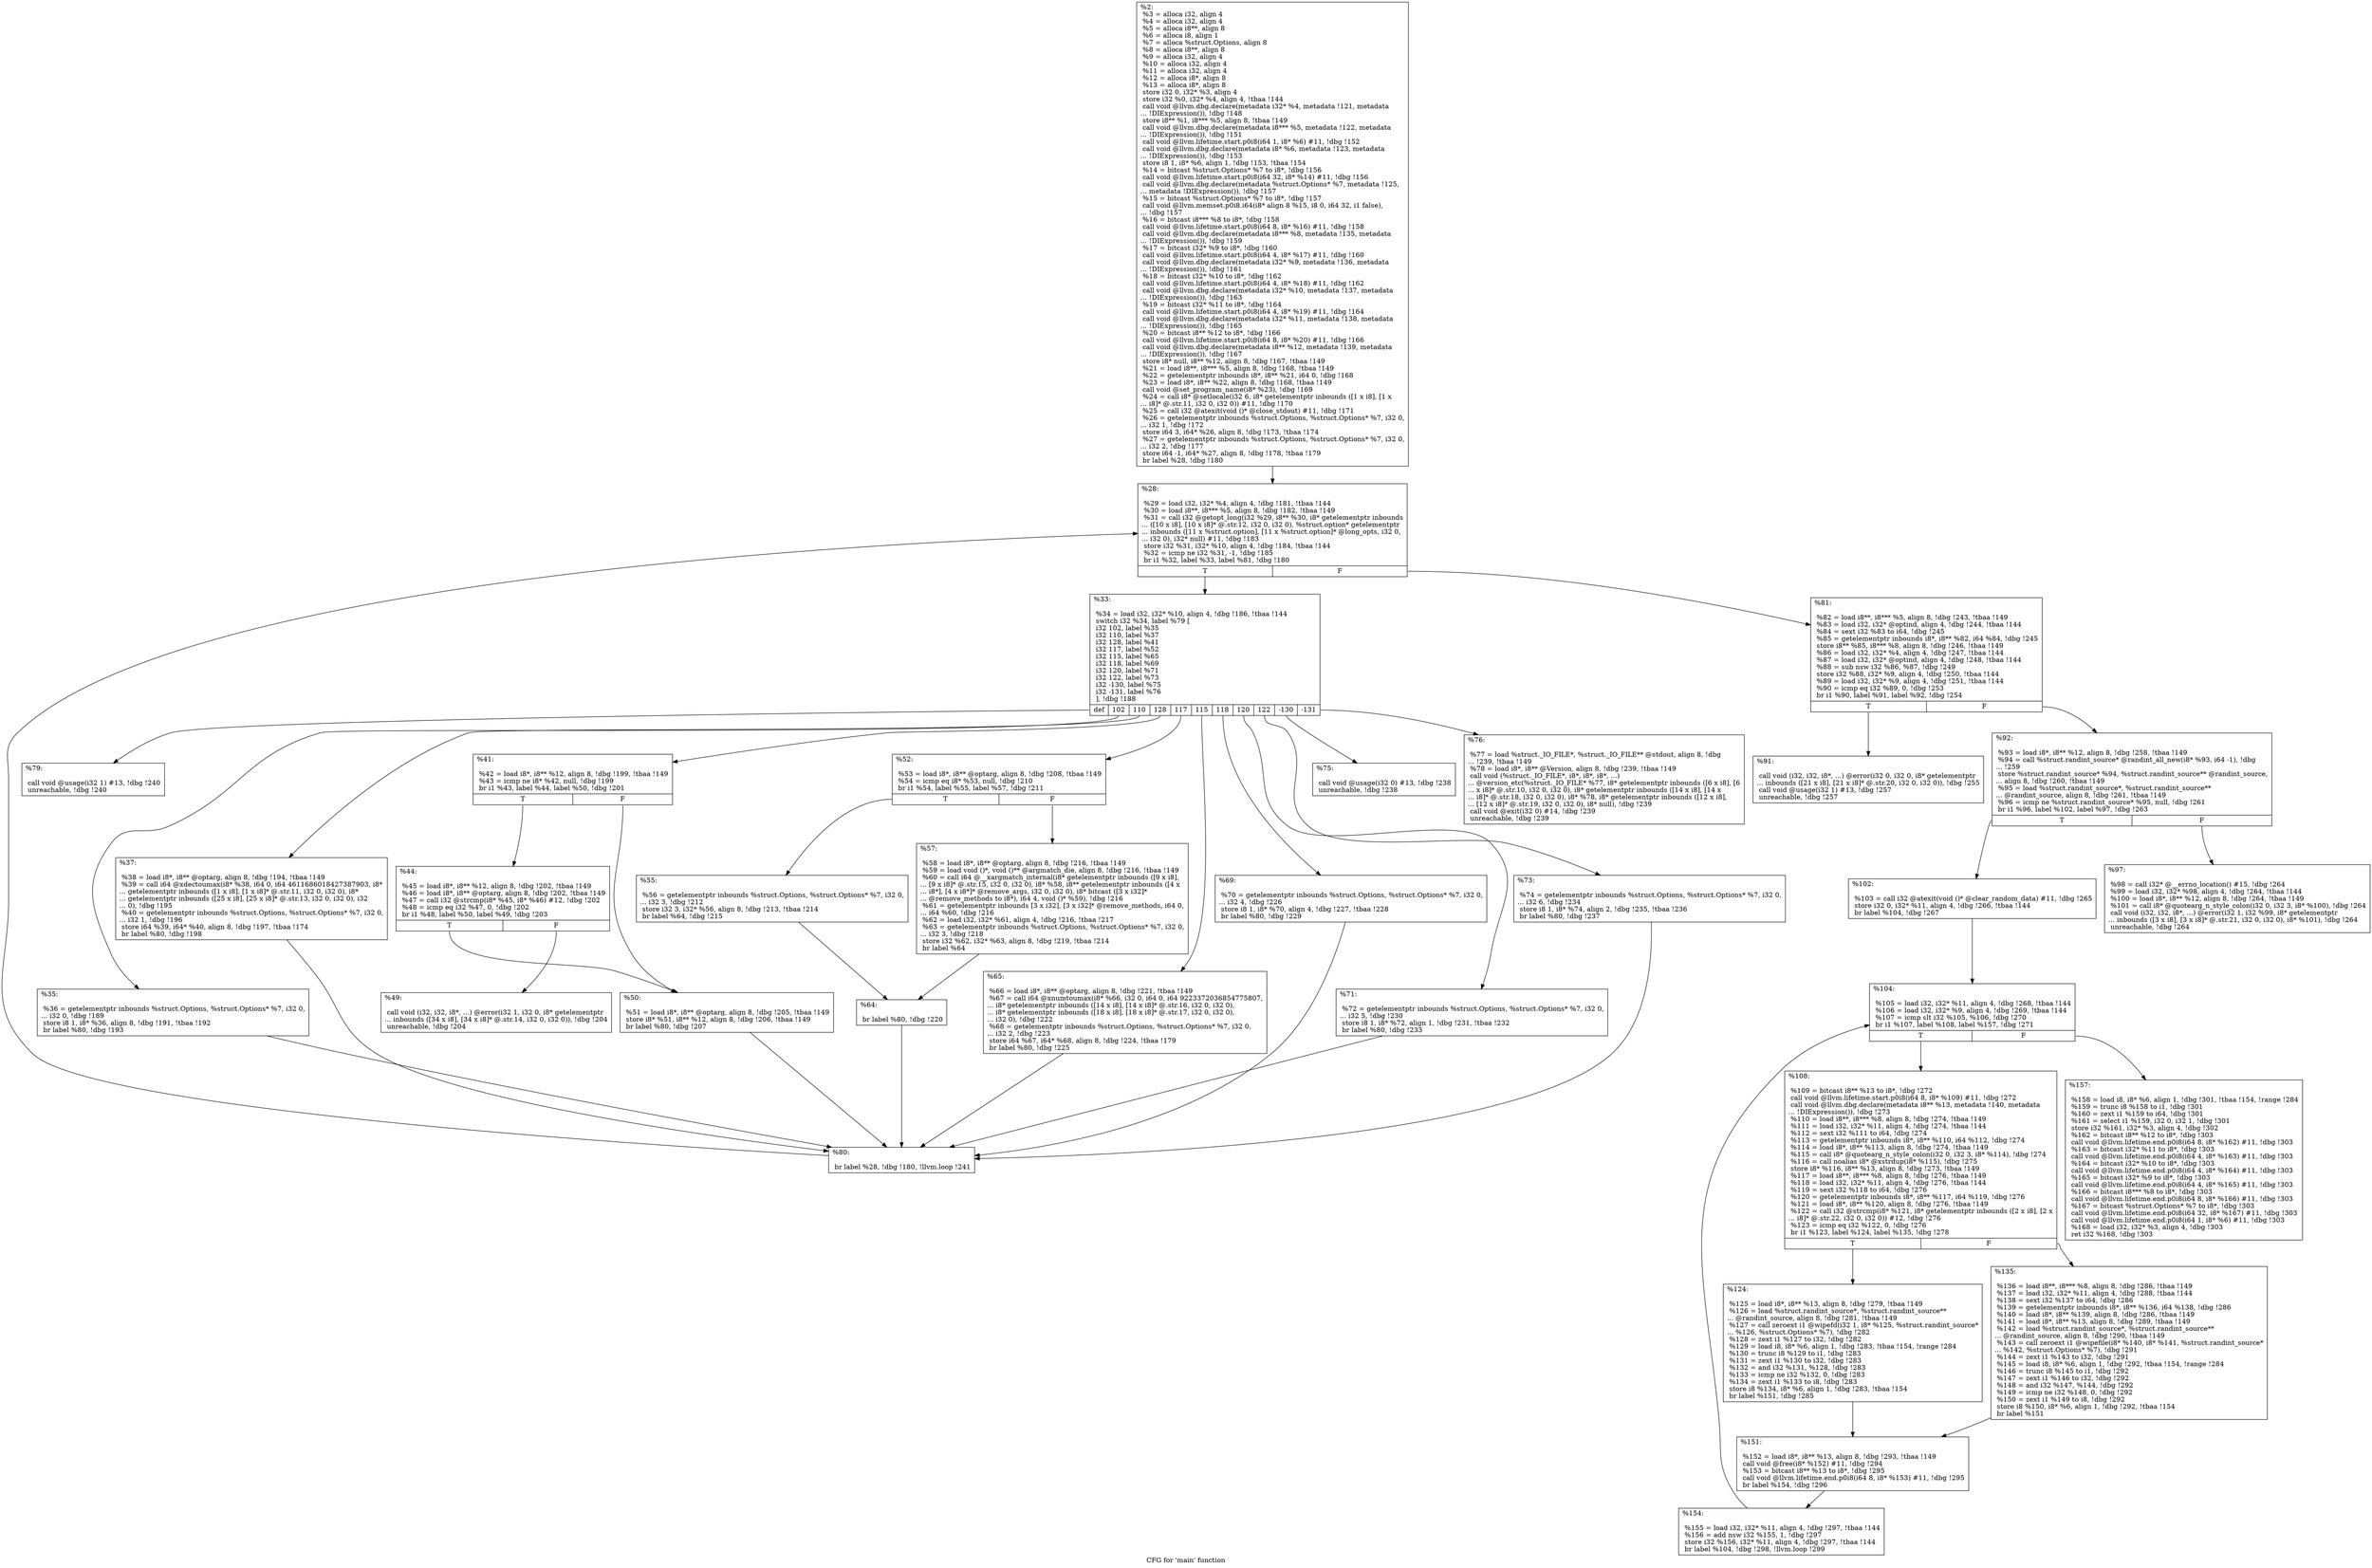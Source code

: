 digraph "CFG for 'main' function" {
	label="CFG for 'main' function";

	Node0x1c581c0 [shape=record,label="{%2:\l  %3 = alloca i32, align 4\l  %4 = alloca i32, align 4\l  %5 = alloca i8**, align 8\l  %6 = alloca i8, align 1\l  %7 = alloca %struct.Options, align 8\l  %8 = alloca i8**, align 8\l  %9 = alloca i32, align 4\l  %10 = alloca i32, align 4\l  %11 = alloca i32, align 4\l  %12 = alloca i8*, align 8\l  %13 = alloca i8*, align 8\l  store i32 0, i32* %3, align 4\l  store i32 %0, i32* %4, align 4, !tbaa !144\l  call void @llvm.dbg.declare(metadata i32* %4, metadata !121, metadata\l... !DIExpression()), !dbg !148\l  store i8** %1, i8*** %5, align 8, !tbaa !149\l  call void @llvm.dbg.declare(metadata i8*** %5, metadata !122, metadata\l... !DIExpression()), !dbg !151\l  call void @llvm.lifetime.start.p0i8(i64 1, i8* %6) #11, !dbg !152\l  call void @llvm.dbg.declare(metadata i8* %6, metadata !123, metadata\l... !DIExpression()), !dbg !153\l  store i8 1, i8* %6, align 1, !dbg !153, !tbaa !154\l  %14 = bitcast %struct.Options* %7 to i8*, !dbg !156\l  call void @llvm.lifetime.start.p0i8(i64 32, i8* %14) #11, !dbg !156\l  call void @llvm.dbg.declare(metadata %struct.Options* %7, metadata !125,\l... metadata !DIExpression()), !dbg !157\l  %15 = bitcast %struct.Options* %7 to i8*, !dbg !157\l  call void @llvm.memset.p0i8.i64(i8* align 8 %15, i8 0, i64 32, i1 false),\l... !dbg !157\l  %16 = bitcast i8*** %8 to i8*, !dbg !158\l  call void @llvm.lifetime.start.p0i8(i64 8, i8* %16) #11, !dbg !158\l  call void @llvm.dbg.declare(metadata i8*** %8, metadata !135, metadata\l... !DIExpression()), !dbg !159\l  %17 = bitcast i32* %9 to i8*, !dbg !160\l  call void @llvm.lifetime.start.p0i8(i64 4, i8* %17) #11, !dbg !160\l  call void @llvm.dbg.declare(metadata i32* %9, metadata !136, metadata\l... !DIExpression()), !dbg !161\l  %18 = bitcast i32* %10 to i8*, !dbg !162\l  call void @llvm.lifetime.start.p0i8(i64 4, i8* %18) #11, !dbg !162\l  call void @llvm.dbg.declare(metadata i32* %10, metadata !137, metadata\l... !DIExpression()), !dbg !163\l  %19 = bitcast i32* %11 to i8*, !dbg !164\l  call void @llvm.lifetime.start.p0i8(i64 4, i8* %19) #11, !dbg !164\l  call void @llvm.dbg.declare(metadata i32* %11, metadata !138, metadata\l... !DIExpression()), !dbg !165\l  %20 = bitcast i8** %12 to i8*, !dbg !166\l  call void @llvm.lifetime.start.p0i8(i64 8, i8* %20) #11, !dbg !166\l  call void @llvm.dbg.declare(metadata i8** %12, metadata !139, metadata\l... !DIExpression()), !dbg !167\l  store i8* null, i8** %12, align 8, !dbg !167, !tbaa !149\l  %21 = load i8**, i8*** %5, align 8, !dbg !168, !tbaa !149\l  %22 = getelementptr inbounds i8*, i8** %21, i64 0, !dbg !168\l  %23 = load i8*, i8** %22, align 8, !dbg !168, !tbaa !149\l  call void @set_program_name(i8* %23), !dbg !169\l  %24 = call i8* @setlocale(i32 6, i8* getelementptr inbounds ([1 x i8], [1 x\l... i8]* @.str.11, i32 0, i32 0)) #11, !dbg !170\l  %25 = call i32 @atexit(void ()* @close_stdout) #11, !dbg !171\l  %26 = getelementptr inbounds %struct.Options, %struct.Options* %7, i32 0,\l... i32 1, !dbg !172\l  store i64 3, i64* %26, align 8, !dbg !173, !tbaa !174\l  %27 = getelementptr inbounds %struct.Options, %struct.Options* %7, i32 0,\l... i32 2, !dbg !177\l  store i64 -1, i64* %27, align 8, !dbg !178, !tbaa !179\l  br label %28, !dbg !180\l}"];
	Node0x1c581c0 -> Node0x1c58320;
	Node0x1c58320 [shape=record,label="{%28:\l\l  %29 = load i32, i32* %4, align 4, !dbg !181, !tbaa !144\l  %30 = load i8**, i8*** %5, align 8, !dbg !182, !tbaa !149\l  %31 = call i32 @getopt_long(i32 %29, i8** %30, i8* getelementptr inbounds\l... ([10 x i8], [10 x i8]* @.str.12, i32 0, i32 0), %struct.option* getelementptr\l... inbounds ([11 x %struct.option], [11 x %struct.option]* @long_opts, i32 0,\l... i32 0), i32* null) #11, !dbg !183\l  store i32 %31, i32* %10, align 4, !dbg !184, !tbaa !144\l  %32 = icmp ne i32 %31, -1, !dbg !185\l  br i1 %32, label %33, label %81, !dbg !180\l|{<s0>T|<s1>F}}"];
	Node0x1c58320:s0 -> Node0x1c58370;
	Node0x1c58320:s1 -> Node0x1c58960;
	Node0x1c58370 [shape=record,label="{%33:\l\l  %34 = load i32, i32* %10, align 4, !dbg !186, !tbaa !144\l  switch i32 %34, label %79 [\l    i32 102, label %35\l    i32 110, label %37\l    i32 128, label %41\l    i32 117, label %52\l    i32 115, label %65\l    i32 118, label %69\l    i32 120, label %71\l    i32 122, label %73\l    i32 -130, label %75\l    i32 -131, label %76\l  ], !dbg !188\l|{<s0>def|<s1>102|<s2>110|<s3>128|<s4>117|<s5>115|<s6>118|<s7>120|<s8>122|<s9>-130|<s10>-131}}"];
	Node0x1c58370:s0 -> Node0x1c588c0;
	Node0x1c58370:s1 -> Node0x1c583c0;
	Node0x1c58370:s2 -> Node0x1c58410;
	Node0x1c58370:s3 -> Node0x1c58460;
	Node0x1c58370:s4 -> Node0x1c585a0;
	Node0x1c58370:s5 -> Node0x1c586e0;
	Node0x1c58370:s6 -> Node0x1c58730;
	Node0x1c58370:s7 -> Node0x1c58780;
	Node0x1c58370:s8 -> Node0x1c587d0;
	Node0x1c58370:s9 -> Node0x1c58820;
	Node0x1c58370:s10 -> Node0x1c58870;
	Node0x1c583c0 [shape=record,label="{%35:\l\l  %36 = getelementptr inbounds %struct.Options, %struct.Options* %7, i32 0,\l... i32 0, !dbg !189\l  store i8 1, i8* %36, align 8, !dbg !191, !tbaa !192\l  br label %80, !dbg !193\l}"];
	Node0x1c583c0 -> Node0x1c58910;
	Node0x1c58410 [shape=record,label="{%37:\l\l  %38 = load i8*, i8** @optarg, align 8, !dbg !194, !tbaa !149\l  %39 = call i64 @xdectoumax(i8* %38, i64 0, i64 4611686018427387903, i8*\l... getelementptr inbounds ([1 x i8], [1 x i8]* @.str.11, i32 0, i32 0), i8*\l... getelementptr inbounds ([25 x i8], [25 x i8]* @.str.13, i32 0, i32 0), i32\l... 0), !dbg !195\l  %40 = getelementptr inbounds %struct.Options, %struct.Options* %7, i32 0,\l... i32 1, !dbg !196\l  store i64 %39, i64* %40, align 8, !dbg !197, !tbaa !174\l  br label %80, !dbg !198\l}"];
	Node0x1c58410 -> Node0x1c58910;
	Node0x1c58460 [shape=record,label="{%41:\l\l  %42 = load i8*, i8** %12, align 8, !dbg !199, !tbaa !149\l  %43 = icmp ne i8* %42, null, !dbg !199\l  br i1 %43, label %44, label %50, !dbg !201\l|{<s0>T|<s1>F}}"];
	Node0x1c58460:s0 -> Node0x1c584b0;
	Node0x1c58460:s1 -> Node0x1c58550;
	Node0x1c584b0 [shape=record,label="{%44:\l\l  %45 = load i8*, i8** %12, align 8, !dbg !202, !tbaa !149\l  %46 = load i8*, i8** @optarg, align 8, !dbg !202, !tbaa !149\l  %47 = call i32 @strcmp(i8* %45, i8* %46) #12, !dbg !202\l  %48 = icmp eq i32 %47, 0, !dbg !202\l  br i1 %48, label %50, label %49, !dbg !203\l|{<s0>T|<s1>F}}"];
	Node0x1c584b0:s0 -> Node0x1c58550;
	Node0x1c584b0:s1 -> Node0x1c58500;
	Node0x1c58500 [shape=record,label="{%49:\l\l  call void (i32, i32, i8*, ...) @error(i32 1, i32 0, i8* getelementptr\l... inbounds ([34 x i8], [34 x i8]* @.str.14, i32 0, i32 0)), !dbg !204\l  unreachable, !dbg !204\l}"];
	Node0x1c58550 [shape=record,label="{%50:\l\l  %51 = load i8*, i8** @optarg, align 8, !dbg !205, !tbaa !149\l  store i8* %51, i8** %12, align 8, !dbg !206, !tbaa !149\l  br label %80, !dbg !207\l}"];
	Node0x1c58550 -> Node0x1c58910;
	Node0x1c585a0 [shape=record,label="{%52:\l\l  %53 = load i8*, i8** @optarg, align 8, !dbg !208, !tbaa !149\l  %54 = icmp eq i8* %53, null, !dbg !210\l  br i1 %54, label %55, label %57, !dbg !211\l|{<s0>T|<s1>F}}"];
	Node0x1c585a0:s0 -> Node0x1c585f0;
	Node0x1c585a0:s1 -> Node0x1c58640;
	Node0x1c585f0 [shape=record,label="{%55:\l\l  %56 = getelementptr inbounds %struct.Options, %struct.Options* %7, i32 0,\l... i32 3, !dbg !212\l  store i32 3, i32* %56, align 8, !dbg !213, !tbaa !214\l  br label %64, !dbg !215\l}"];
	Node0x1c585f0 -> Node0x1c58690;
	Node0x1c58640 [shape=record,label="{%57:\l\l  %58 = load i8*, i8** @optarg, align 8, !dbg !216, !tbaa !149\l  %59 = load void ()*, void ()** @argmatch_die, align 8, !dbg !216, !tbaa !149\l  %60 = call i64 @__xargmatch_internal(i8* getelementptr inbounds ([9 x i8],\l... [9 x i8]* @.str.15, i32 0, i32 0), i8* %58, i8** getelementptr inbounds ([4 x\l... i8*], [4 x i8*]* @remove_args, i32 0, i32 0), i8* bitcast ([3 x i32]*\l... @remove_methods to i8*), i64 4, void ()* %59), !dbg !216\l  %61 = getelementptr inbounds [3 x i32], [3 x i32]* @remove_methods, i64 0,\l... i64 %60, !dbg !216\l  %62 = load i32, i32* %61, align 4, !dbg !216, !tbaa !217\l  %63 = getelementptr inbounds %struct.Options, %struct.Options* %7, i32 0,\l... i32 3, !dbg !218\l  store i32 %62, i32* %63, align 8, !dbg !219, !tbaa !214\l  br label %64\l}"];
	Node0x1c58640 -> Node0x1c58690;
	Node0x1c58690 [shape=record,label="{%64:\l\l  br label %80, !dbg !220\l}"];
	Node0x1c58690 -> Node0x1c58910;
	Node0x1c586e0 [shape=record,label="{%65:\l\l  %66 = load i8*, i8** @optarg, align 8, !dbg !221, !tbaa !149\l  %67 = call i64 @xnumtoumax(i8* %66, i32 0, i64 0, i64 9223372036854775807,\l... i8* getelementptr inbounds ([14 x i8], [14 x i8]* @.str.16, i32 0, i32 0),\l... i8* getelementptr inbounds ([18 x i8], [18 x i8]* @.str.17, i32 0, i32 0),\l... i32 0), !dbg !222\l  %68 = getelementptr inbounds %struct.Options, %struct.Options* %7, i32 0,\l... i32 2, !dbg !223\l  store i64 %67, i64* %68, align 8, !dbg !224, !tbaa !179\l  br label %80, !dbg !225\l}"];
	Node0x1c586e0 -> Node0x1c58910;
	Node0x1c58730 [shape=record,label="{%69:\l\l  %70 = getelementptr inbounds %struct.Options, %struct.Options* %7, i32 0,\l... i32 4, !dbg !226\l  store i8 1, i8* %70, align 4, !dbg !227, !tbaa !228\l  br label %80, !dbg !229\l}"];
	Node0x1c58730 -> Node0x1c58910;
	Node0x1c58780 [shape=record,label="{%71:\l\l  %72 = getelementptr inbounds %struct.Options, %struct.Options* %7, i32 0,\l... i32 5, !dbg !230\l  store i8 1, i8* %72, align 1, !dbg !231, !tbaa !232\l  br label %80, !dbg !233\l}"];
	Node0x1c58780 -> Node0x1c58910;
	Node0x1c587d0 [shape=record,label="{%73:\l\l  %74 = getelementptr inbounds %struct.Options, %struct.Options* %7, i32 0,\l... i32 6, !dbg !234\l  store i8 1, i8* %74, align 2, !dbg !235, !tbaa !236\l  br label %80, !dbg !237\l}"];
	Node0x1c587d0 -> Node0x1c58910;
	Node0x1c58820 [shape=record,label="{%75:\l\l  call void @usage(i32 0) #13, !dbg !238\l  unreachable, !dbg !238\l}"];
	Node0x1c58870 [shape=record,label="{%76:\l\l  %77 = load %struct._IO_FILE*, %struct._IO_FILE** @stdout, align 8, !dbg\l... !239, !tbaa !149\l  %78 = load i8*, i8** @Version, align 8, !dbg !239, !tbaa !149\l  call void (%struct._IO_FILE*, i8*, i8*, i8*, ...)\l... @version_etc(%struct._IO_FILE* %77, i8* getelementptr inbounds ([6 x i8], [6\l... x i8]* @.str.10, i32 0, i32 0), i8* getelementptr inbounds ([14 x i8], [14 x\l... i8]* @.str.18, i32 0, i32 0), i8* %78, i8* getelementptr inbounds ([12 x i8],\l... [12 x i8]* @.str.19, i32 0, i32 0), i8* null), !dbg !239\l  call void @exit(i32 0) #14, !dbg !239\l  unreachable, !dbg !239\l}"];
	Node0x1c588c0 [shape=record,label="{%79:\l\l  call void @usage(i32 1) #13, !dbg !240\l  unreachable, !dbg !240\l}"];
	Node0x1c58910 [shape=record,label="{%80:\l\l  br label %28, !dbg !180, !llvm.loop !241\l}"];
	Node0x1c58910 -> Node0x1c58320;
	Node0x1c58960 [shape=record,label="{%81:\l\l  %82 = load i8**, i8*** %5, align 8, !dbg !243, !tbaa !149\l  %83 = load i32, i32* @optind, align 4, !dbg !244, !tbaa !144\l  %84 = sext i32 %83 to i64, !dbg !245\l  %85 = getelementptr inbounds i8*, i8** %82, i64 %84, !dbg !245\l  store i8** %85, i8*** %8, align 8, !dbg !246, !tbaa !149\l  %86 = load i32, i32* %4, align 4, !dbg !247, !tbaa !144\l  %87 = load i32, i32* @optind, align 4, !dbg !248, !tbaa !144\l  %88 = sub nsw i32 %86, %87, !dbg !249\l  store i32 %88, i32* %9, align 4, !dbg !250, !tbaa !144\l  %89 = load i32, i32* %9, align 4, !dbg !251, !tbaa !144\l  %90 = icmp eq i32 %89, 0, !dbg !253\l  br i1 %90, label %91, label %92, !dbg !254\l|{<s0>T|<s1>F}}"];
	Node0x1c58960:s0 -> Node0x1c589b0;
	Node0x1c58960:s1 -> Node0x1c58a00;
	Node0x1c589b0 [shape=record,label="{%91:\l\l  call void (i32, i32, i8*, ...) @error(i32 0, i32 0, i8* getelementptr\l... inbounds ([21 x i8], [21 x i8]* @.str.20, i32 0, i32 0)), !dbg !255\l  call void @usage(i32 1) #13, !dbg !257\l  unreachable, !dbg !257\l}"];
	Node0x1c58a00 [shape=record,label="{%92:\l\l  %93 = load i8*, i8** %12, align 8, !dbg !258, !tbaa !149\l  %94 = call %struct.randint_source* @randint_all_new(i8* %93, i64 -1), !dbg\l... !259\l  store %struct.randint_source* %94, %struct.randint_source** @randint_source,\l... align 8, !dbg !260, !tbaa !149\l  %95 = load %struct.randint_source*, %struct.randint_source**\l... @randint_source, align 8, !dbg !261, !tbaa !149\l  %96 = icmp ne %struct.randint_source* %95, null, !dbg !261\l  br i1 %96, label %102, label %97, !dbg !263\l|{<s0>T|<s1>F}}"];
	Node0x1c58a00:s0 -> Node0x1c58aa0;
	Node0x1c58a00:s1 -> Node0x1c58a50;
	Node0x1c58a50 [shape=record,label="{%97:\l\l  %98 = call i32* @__errno_location() #15, !dbg !264\l  %99 = load i32, i32* %98, align 4, !dbg !264, !tbaa !144\l  %100 = load i8*, i8** %12, align 8, !dbg !264, !tbaa !149\l  %101 = call i8* @quotearg_n_style_colon(i32 0, i32 3, i8* %100), !dbg !264\l  call void (i32, i32, i8*, ...) @error(i32 1, i32 %99, i8* getelementptr\l... inbounds ([3 x i8], [3 x i8]* @.str.21, i32 0, i32 0), i8* %101), !dbg !264\l  unreachable, !dbg !264\l}"];
	Node0x1c58aa0 [shape=record,label="{%102:\l\l  %103 = call i32 @atexit(void ()* @clear_random_data) #11, !dbg !265\l  store i32 0, i32* %11, align 4, !dbg !266, !tbaa !144\l  br label %104, !dbg !267\l}"];
	Node0x1c58aa0 -> Node0x1c58af0;
	Node0x1c58af0 [shape=record,label="{%104:\l\l  %105 = load i32, i32* %11, align 4, !dbg !268, !tbaa !144\l  %106 = load i32, i32* %9, align 4, !dbg !269, !tbaa !144\l  %107 = icmp slt i32 %105, %106, !dbg !270\l  br i1 %107, label %108, label %157, !dbg !271\l|{<s0>T|<s1>F}}"];
	Node0x1c58af0:s0 -> Node0x1c58b40;
	Node0x1c58af0:s1 -> Node0x1c58cd0;
	Node0x1c58b40 [shape=record,label="{%108:\l\l  %109 = bitcast i8** %13 to i8*, !dbg !272\l  call void @llvm.lifetime.start.p0i8(i64 8, i8* %109) #11, !dbg !272\l  call void @llvm.dbg.declare(metadata i8** %13, metadata !140, metadata\l... !DIExpression()), !dbg !273\l  %110 = load i8**, i8*** %8, align 8, !dbg !274, !tbaa !149\l  %111 = load i32, i32* %11, align 4, !dbg !274, !tbaa !144\l  %112 = sext i32 %111 to i64, !dbg !274\l  %113 = getelementptr inbounds i8*, i8** %110, i64 %112, !dbg !274\l  %114 = load i8*, i8** %113, align 8, !dbg !274, !tbaa !149\l  %115 = call i8* @quotearg_n_style_colon(i32 0, i32 3, i8* %114), !dbg !274\l  %116 = call noalias i8* @xstrdup(i8* %115), !dbg !275\l  store i8* %116, i8** %13, align 8, !dbg !273, !tbaa !149\l  %117 = load i8**, i8*** %8, align 8, !dbg !276, !tbaa !149\l  %118 = load i32, i32* %11, align 4, !dbg !276, !tbaa !144\l  %119 = sext i32 %118 to i64, !dbg !276\l  %120 = getelementptr inbounds i8*, i8** %117, i64 %119, !dbg !276\l  %121 = load i8*, i8** %120, align 8, !dbg !276, !tbaa !149\l  %122 = call i32 @strcmp(i8* %121, i8* getelementptr inbounds ([2 x i8], [2 x\l... i8]* @.str.22, i32 0, i32 0)) #12, !dbg !276\l  %123 = icmp eq i32 %122, 0, !dbg !276\l  br i1 %123, label %124, label %135, !dbg !278\l|{<s0>T|<s1>F}}"];
	Node0x1c58b40:s0 -> Node0x1c58b90;
	Node0x1c58b40:s1 -> Node0x1c58be0;
	Node0x1c58b90 [shape=record,label="{%124:\l\l  %125 = load i8*, i8** %13, align 8, !dbg !279, !tbaa !149\l  %126 = load %struct.randint_source*, %struct.randint_source**\l... @randint_source, align 8, !dbg !281, !tbaa !149\l  %127 = call zeroext i1 @wipefd(i32 1, i8* %125, %struct.randint_source*\l... %126, %struct.Options* %7), !dbg !282\l  %128 = zext i1 %127 to i32, !dbg !282\l  %129 = load i8, i8* %6, align 1, !dbg !283, !tbaa !154, !range !284\l  %130 = trunc i8 %129 to i1, !dbg !283\l  %131 = zext i1 %130 to i32, !dbg !283\l  %132 = and i32 %131, %128, !dbg !283\l  %133 = icmp ne i32 %132, 0, !dbg !283\l  %134 = zext i1 %133 to i8, !dbg !283\l  store i8 %134, i8* %6, align 1, !dbg !283, !tbaa !154\l  br label %151, !dbg !285\l}"];
	Node0x1c58b90 -> Node0x1c58c30;
	Node0x1c58be0 [shape=record,label="{%135:\l\l  %136 = load i8**, i8*** %8, align 8, !dbg !286, !tbaa !149\l  %137 = load i32, i32* %11, align 4, !dbg !288, !tbaa !144\l  %138 = sext i32 %137 to i64, !dbg !286\l  %139 = getelementptr inbounds i8*, i8** %136, i64 %138, !dbg !286\l  %140 = load i8*, i8** %139, align 8, !dbg !286, !tbaa !149\l  %141 = load i8*, i8** %13, align 8, !dbg !289, !tbaa !149\l  %142 = load %struct.randint_source*, %struct.randint_source**\l... @randint_source, align 8, !dbg !290, !tbaa !149\l  %143 = call zeroext i1 @wipefile(i8* %140, i8* %141, %struct.randint_source*\l... %142, %struct.Options* %7), !dbg !291\l  %144 = zext i1 %143 to i32, !dbg !291\l  %145 = load i8, i8* %6, align 1, !dbg !292, !tbaa !154, !range !284\l  %146 = trunc i8 %145 to i1, !dbg !292\l  %147 = zext i1 %146 to i32, !dbg !292\l  %148 = and i32 %147, %144, !dbg !292\l  %149 = icmp ne i32 %148, 0, !dbg !292\l  %150 = zext i1 %149 to i8, !dbg !292\l  store i8 %150, i8* %6, align 1, !dbg !292, !tbaa !154\l  br label %151\l}"];
	Node0x1c58be0 -> Node0x1c58c30;
	Node0x1c58c30 [shape=record,label="{%151:\l\l  %152 = load i8*, i8** %13, align 8, !dbg !293, !tbaa !149\l  call void @free(i8* %152) #11, !dbg !294\l  %153 = bitcast i8** %13 to i8*, !dbg !295\l  call void @llvm.lifetime.end.p0i8(i64 8, i8* %153) #11, !dbg !295\l  br label %154, !dbg !296\l}"];
	Node0x1c58c30 -> Node0x1c58c80;
	Node0x1c58c80 [shape=record,label="{%154:\l\l  %155 = load i32, i32* %11, align 4, !dbg !297, !tbaa !144\l  %156 = add nsw i32 %155, 1, !dbg !297\l  store i32 %156, i32* %11, align 4, !dbg !297, !tbaa !144\l  br label %104, !dbg !298, !llvm.loop !299\l}"];
	Node0x1c58c80 -> Node0x1c58af0;
	Node0x1c58cd0 [shape=record,label="{%157:\l\l  %158 = load i8, i8* %6, align 1, !dbg !301, !tbaa !154, !range !284\l  %159 = trunc i8 %158 to i1, !dbg !301\l  %160 = zext i1 %159 to i64, !dbg !301\l  %161 = select i1 %159, i32 0, i32 1, !dbg !301\l  store i32 %161, i32* %3, align 4, !dbg !302\l  %162 = bitcast i8** %12 to i8*, !dbg !303\l  call void @llvm.lifetime.end.p0i8(i64 8, i8* %162) #11, !dbg !303\l  %163 = bitcast i32* %11 to i8*, !dbg !303\l  call void @llvm.lifetime.end.p0i8(i64 4, i8* %163) #11, !dbg !303\l  %164 = bitcast i32* %10 to i8*, !dbg !303\l  call void @llvm.lifetime.end.p0i8(i64 4, i8* %164) #11, !dbg !303\l  %165 = bitcast i32* %9 to i8*, !dbg !303\l  call void @llvm.lifetime.end.p0i8(i64 4, i8* %165) #11, !dbg !303\l  %166 = bitcast i8*** %8 to i8*, !dbg !303\l  call void @llvm.lifetime.end.p0i8(i64 8, i8* %166) #11, !dbg !303\l  %167 = bitcast %struct.Options* %7 to i8*, !dbg !303\l  call void @llvm.lifetime.end.p0i8(i64 32, i8* %167) #11, !dbg !303\l  call void @llvm.lifetime.end.p0i8(i64 1, i8* %6) #11, !dbg !303\l  %168 = load i32, i32* %3, align 4, !dbg !303\l  ret i32 %168, !dbg !303\l}"];
}

